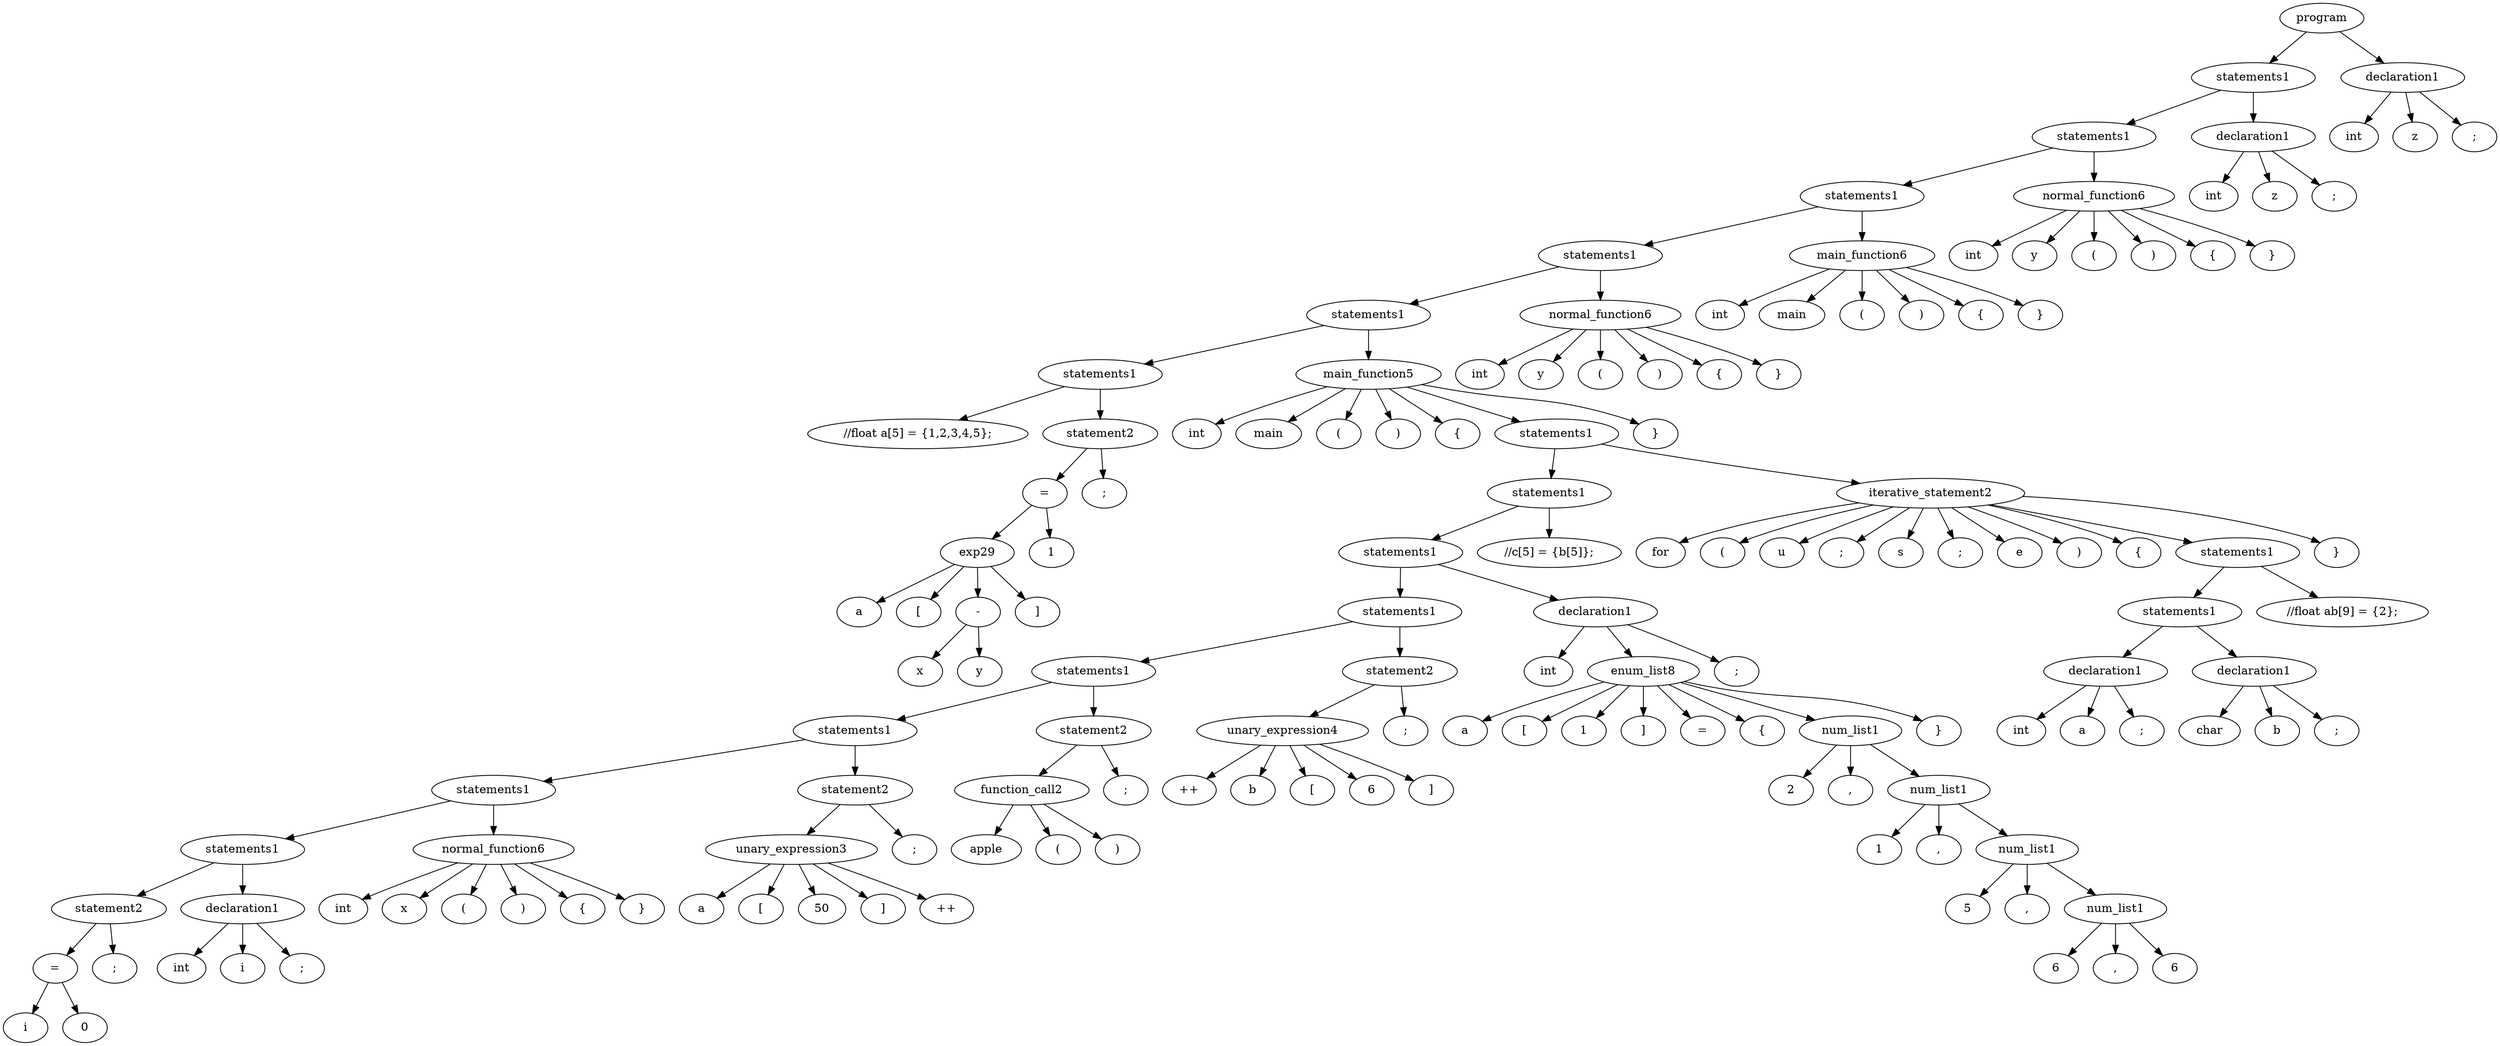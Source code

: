 strict digraph graphname {

0 [label="program"]
1 [label=" statements1 "]; 
0 -> 1 ; 
2 [label=" statements1 "]; 
1 -> 2 ; 
3 [label=" statements1 "]; 
2 -> 3 ; 
4 [label=" statements1 "]; 
3 -> 4 ; 
5 [label=" statements1 "]; 
4 -> 5 ; 
6 [label=" statements1 "]; 
5 -> 6 ; 
7 [label=" //float a[5] = {1,2,3,4,5}; "]; 
6 -> 7 ; 
8 [label=" statement2 "]; 
6 -> 8 ; 
9 [label=" = "]; 
8 -> 9 ; 
10 [label=" exp29 "]; 
9 -> 10 ; 
11 [label=" a "]; 
10 -> 11 ; 
12 [label=" [ "]; 
10 -> 12 ; 
13 [label=" - "]; 
10 -> 13 ; 
14 [label=" x "]; 
13 -> 14 ; 
15 [label=" y "]; 
13 -> 15 ; 
16 [label=" ] "]; 
10 -> 16 ; 
17 [label=" 1 "]; 
9 -> 17 ; 
18 [label=" ; "]; 
8 -> 18 ; 
19 [label=" main_function5 "]; 
5 -> 19 ; 
20 [label=" int "]; 
19 -> 20 ; 
21 [label=" main "]; 
19 -> 21 ; 
22 [label=" ( "]; 
19 -> 22 ; 
23 [label=" ) "]; 
19 -> 23 ; 
24 [label=" { "]; 
19 -> 24 ; 
25 [label=" statements1 "]; 
19 -> 25 ; 
26 [label=" statements1 "]; 
25 -> 26 ; 
27 [label=" statements1 "]; 
26 -> 27 ; 
28 [label=" statements1 "]; 
27 -> 28 ; 
29 [label=" statements1 "]; 
28 -> 29 ; 
30 [label=" statements1 "]; 
29 -> 30 ; 
31 [label=" statements1 "]; 
30 -> 31 ; 
32 [label=" statements1 "]; 
31 -> 32 ; 
33 [label=" statement2 "]; 
32 -> 33 ; 
34 [label=" = "]; 
33 -> 34 ; 
35 [label=" i "]; 
34 -> 35 ; 
36 [label=" 0 "]; 
34 -> 36 ; 
37 [label=" ; "]; 
33 -> 37 ; 
38 [label=" declaration1 "]; 
32 -> 38 ; 
39 [label=" int "]; 
38 -> 39 ; 
40 [label=" i "]; 
38 -> 40 ; 
41 [label=" ; "]; 
38 -> 41 ; 
42 [label=" normal_function6 "]; 
31 -> 42 ; 
43 [label=" int "]; 
42 -> 43 ; 
44 [label=" x "]; 
42 -> 44 ; 
45 [label=" ( "]; 
42 -> 45 ; 
46 [label=" ) "]; 
42 -> 46 ; 
47 [label=" { "]; 
42 -> 47 ; 
48 [label=" } "]; 
42 -> 48 ; 
49 [label=" statement2 "]; 
30 -> 49 ; 
50 [label=" unary_expression3 "]; 
49 -> 50 ; 
51 [label=" a "]; 
50 -> 51 ; 
52 [label=" [ "]; 
50 -> 52 ; 
53 [label=" 50 "]; 
50 -> 53 ; 
54 [label=" ] "]; 
50 -> 54 ; 
55 [label=" ++ "]; 
50 -> 55 ; 
56 [label=" ; "]; 
49 -> 56 ; 
57 [label=" statement2 "]; 
29 -> 57 ; 
58 [label=" function_call2 "]; 
57 -> 58 ; 
59 [label=" apple "]; 
58 -> 59 ; 
60 [label=" ( "]; 
58 -> 60 ; 
61 [label=" ) "]; 
58 -> 61 ; 
62 [label=" ; "]; 
57 -> 62 ; 
63 [label=" statement2 "]; 
28 -> 63 ; 
64 [label=" unary_expression4 "]; 
63 -> 64 ; 
65 [label=" ++ "]; 
64 -> 65 ; 
66 [label=" b "]; 
64 -> 66 ; 
67 [label=" [ "]; 
64 -> 67 ; 
68 [label=" 6 "]; 
64 -> 68 ; 
69 [label=" ] "]; 
64 -> 69 ; 
70 [label=" ; "]; 
63 -> 70 ; 
71 [label=" declaration1 "]; 
27 -> 71 ; 
72 [label=" int "]; 
71 -> 72 ; 
73 [label=" enum_list8 "]; 
71 -> 73 ; 
74 [label=" a "]; 
73 -> 74 ; 
75 [label=" [ "]; 
73 -> 75 ; 
76 [label=" 1 "]; 
73 -> 76 ; 
77 [label=" ] "]; 
73 -> 77 ; 
78 [label=" = "]; 
73 -> 78 ; 
79 [label=" { "]; 
73 -> 79 ; 
80 [label=" num_list1 "]; 
73 -> 80 ; 
81 [label=" 2 "]; 
80 -> 81 ; 
82 [label=" , "]; 
80 -> 82 ; 
83 [label=" num_list1 "]; 
80 -> 83 ; 
84 [label=" 1 "]; 
83 -> 84 ; 
85 [label=" , "]; 
83 -> 85 ; 
86 [label=" num_list1 "]; 
83 -> 86 ; 
87 [label=" 5 "]; 
86 -> 87 ; 
88 [label=" , "]; 
86 -> 88 ; 
89 [label=" num_list1 "]; 
86 -> 89 ; 
90 [label=" 6 "]; 
89 -> 90 ; 
91 [label=" , "]; 
89 -> 91 ; 
92 [label=" 6 "]; 
89 -> 92 ; 
93 [label=" } "]; 
73 -> 93 ; 
94 [label=" ; "]; 
71 -> 94 ; 
95 [label=" //c[5] = {b[5]}; "]; 
26 -> 95 ; 
96 [label=" iterative_statement2 "]; 
25 -> 96 ; 
97 [label=" for "]; 
96 -> 97 ; 
98 [label=" ( "]; 
96 -> 98 ; 
99 [label=" u "]; 
96 -> 99 ; 
100 [label=" ; "]; 
96 -> 100 ; 
101 [label=" s "]; 
96 -> 101 ; 
102 [label=" ; "]; 
96 -> 102 ; 
103 [label=" e "]; 
96 -> 103 ; 
104 [label=" ) "]; 
96 -> 104 ; 
105 [label=" { "]; 
96 -> 105 ; 
106 [label=" statements1 "]; 
96 -> 106 ; 
107 [label=" statements1 "]; 
106 -> 107 ; 
108 [label=" declaration1 "]; 
107 -> 108 ; 
109 [label=" int "]; 
108 -> 109 ; 
110 [label=" a "]; 
108 -> 110 ; 
111 [label=" ; "]; 
108 -> 111 ; 
112 [label=" declaration1 "]; 
107 -> 112 ; 
113 [label=" char "]; 
112 -> 113 ; 
114 [label=" b "]; 
112 -> 114 ; 
115 [label=" ; "]; 
112 -> 115 ; 
116 [label=" //float ab[9] = {2}; "]; 
106 -> 116 ; 
117 [label=" } "]; 
96 -> 117 ; 
118 [label=" } "]; 
19 -> 118 ; 
119 [label=" normal_function6 "]; 
4 -> 119 ; 
120 [label=" int "]; 
119 -> 120 ; 
121 [label=" y "]; 
119 -> 121 ; 
122 [label=" ( "]; 
119 -> 122 ; 
123 [label=" ) "]; 
119 -> 123 ; 
124 [label=" { "]; 
119 -> 124 ; 
125 [label=" } "]; 
119 -> 125 ; 
126 [label=" main_function6 "]; 
3 -> 126 ; 
127 [label=" int "]; 
126 -> 127 ; 
128 [label=" main "]; 
126 -> 128 ; 
129 [label=" ( "]; 
126 -> 129 ; 
130 [label=" ) "]; 
126 -> 130 ; 
131 [label=" { "]; 
126 -> 131 ; 
132 [label=" } "]; 
126 -> 132 ; 
133 [label=" normal_function6 "]; 
2 -> 133 ; 
134 [label=" int "]; 
133 -> 134 ; 
135 [label=" y "]; 
133 -> 135 ; 
136 [label=" ( "]; 
133 -> 136 ; 
137 [label=" ) "]; 
133 -> 137 ; 
138 [label=" { "]; 
133 -> 138 ; 
139 [label=" } "]; 
133 -> 139 ; 
140 [label=" declaration1 "]; 
1 -> 140 ; 
141 [label=" int "]; 
140 -> 141 ; 
142 [label=" z "]; 
140 -> 142 ; 
143 [label=" ; "]; 
140 -> 143 ; 
144 [label=" declaration1 "]; 
0 -> 144 ; 
145 [label=" int "]; 
144 -> 145 ; 
146 [label=" z "]; 
144 -> 146 ; 
147 [label=" ; "]; 
144 -> 147 ; 


}